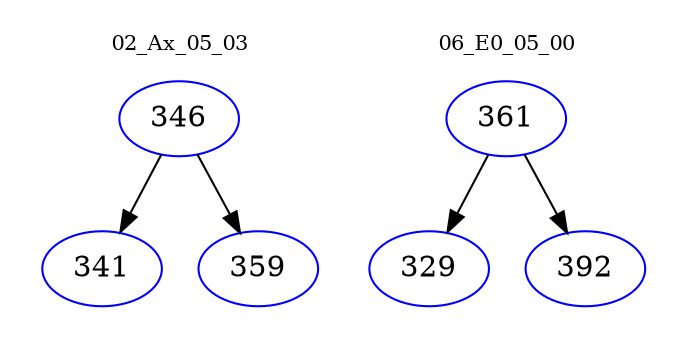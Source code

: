 digraph{
subgraph cluster_0 {
color = white
label = "02_Ax_05_03";
fontsize=10;
T0_346 [label="346", color="blue"]
T0_346 -> T0_341 [color="black"]
T0_341 [label="341", color="blue"]
T0_346 -> T0_359 [color="black"]
T0_359 [label="359", color="blue"]
}
subgraph cluster_1 {
color = white
label = "06_E0_05_00";
fontsize=10;
T1_361 [label="361", color="blue"]
T1_361 -> T1_329 [color="black"]
T1_329 [label="329", color="blue"]
T1_361 -> T1_392 [color="black"]
T1_392 [label="392", color="blue"]
}
}
